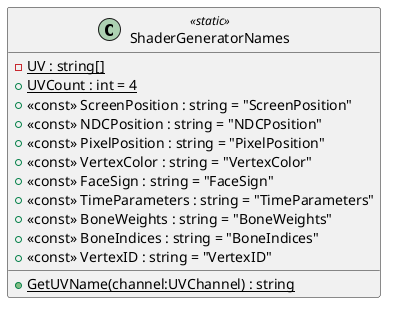@startuml
class ShaderGeneratorNames <<static>> {
    - {static} UV : string[]
    + {static} UVCount : int = 4
    + <<const>> ScreenPosition : string = "ScreenPosition"
    + <<const>> NDCPosition : string = "NDCPosition"
    + <<const>> PixelPosition : string = "PixelPosition"
    + <<const>> VertexColor : string = "VertexColor"
    + <<const>> FaceSign : string = "FaceSign"
    + <<const>> TimeParameters : string = "TimeParameters"
    + <<const>> BoneWeights : string = "BoneWeights"
    + <<const>> BoneIndices : string = "BoneIndices"
    + <<const>> VertexID : string = "VertexID"
    + {static} GetUVName(channel:UVChannel) : string
}
@enduml

